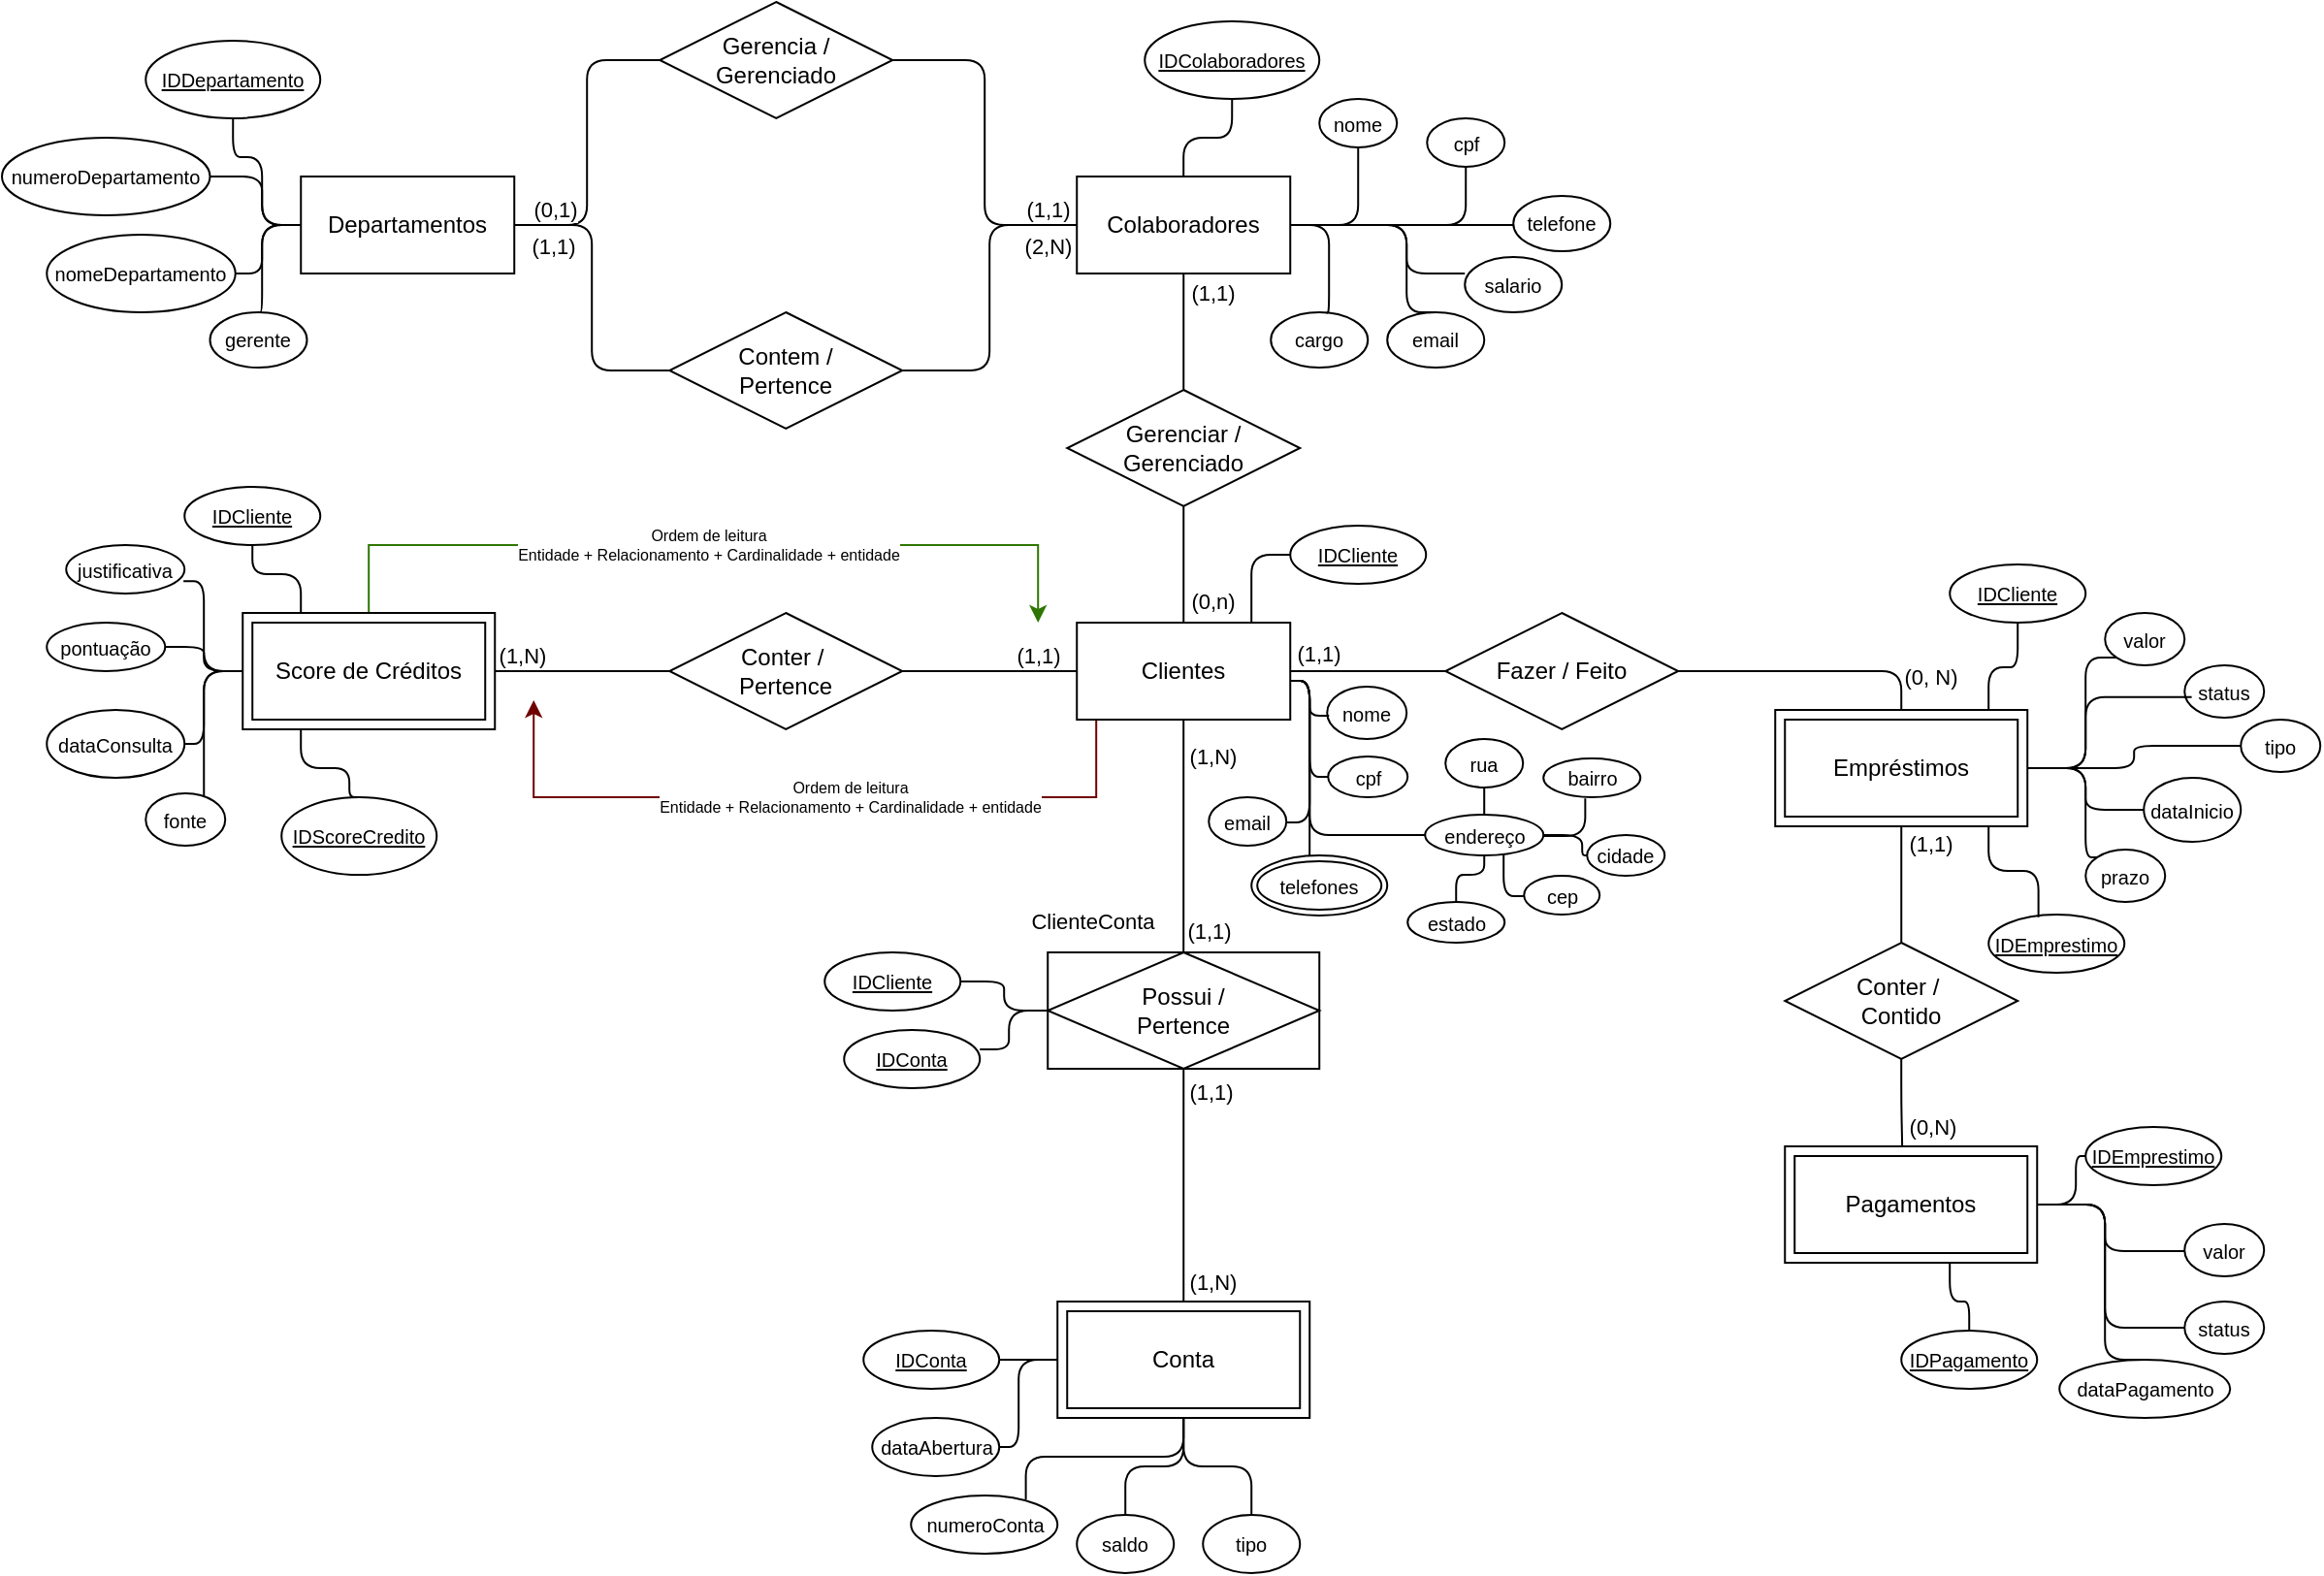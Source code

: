 <mxfile version="25.0.3">
  <diagram name="Página-1" id="Xwsjisw63_c5HKe_UfZp">
    <mxGraphModel dx="2323" dy="878" grid="1" gridSize="10" guides="1" tooltips="1" connect="1" arrows="1" fold="1" page="1" pageScale="1" pageWidth="827" pageHeight="1169" math="0" shadow="0">
      <root>
        <mxCell id="0" />
        <mxCell id="1" parent="0" />
        <mxCell id="Akl5kUOaFdj0CedreOdm-17" style="edgeStyle=orthogonalEdgeStyle;rounded=1;orthogonalLoop=1;jettySize=auto;html=1;strokeColor=default;align=center;verticalAlign=middle;fontFamily=Helvetica;fontSize=11;fontColor=default;labelBackgroundColor=default;startFill=0;endArrow=none;startArrow=none;curved=0;" parent="1" source="Akl5kUOaFdj0CedreOdm-1" target="Akl5kUOaFdj0CedreOdm-13" edge="1">
          <mxGeometry relative="1" as="geometry" />
        </mxCell>
        <mxCell id="Akl5kUOaFdj0CedreOdm-39" value="&amp;nbsp;(1,1)" style="edgeLabel;html=1;align=center;verticalAlign=bottom;resizable=0;points=[];" parent="Akl5kUOaFdj0CedreOdm-17" vertex="1" connectable="0">
          <mxGeometry x="-0.683" y="1" relative="1" as="geometry">
            <mxPoint as="offset" />
          </mxGeometry>
        </mxCell>
        <mxCell id="Akl5kUOaFdj0CedreOdm-21" style="edgeStyle=orthogonalEdgeStyle;rounded=1;orthogonalLoop=1;jettySize=auto;html=1;entryX=1;entryY=0.5;entryDx=0;entryDy=0;strokeColor=default;align=center;verticalAlign=middle;fontFamily=Helvetica;fontSize=11;fontColor=default;labelBackgroundColor=default;startFill=0;endArrow=none;startArrow=none;curved=0;" parent="1" source="Akl5kUOaFdj0CedreOdm-1" target="Akl5kUOaFdj0CedreOdm-19" edge="1">
          <mxGeometry relative="1" as="geometry" />
        </mxCell>
        <mxCell id="Akl5kUOaFdj0CedreOdm-38" value="(1,1)" style="edgeLabel;html=1;align=center;verticalAlign=bottom;resizable=0;points=[];fontColor=light-dark(#000000,#00FF00);" parent="Akl5kUOaFdj0CedreOdm-21" vertex="1" connectable="0">
          <mxGeometry x="-0.77" y="-1" relative="1" as="geometry">
            <mxPoint x="-10" y="1" as="offset" />
          </mxGeometry>
        </mxCell>
        <mxCell id="Akl5kUOaFdj0CedreOdm-24" style="edgeStyle=orthogonalEdgeStyle;rounded=1;orthogonalLoop=1;jettySize=auto;html=1;entryX=0.5;entryY=0;entryDx=0;entryDy=0;strokeColor=default;align=center;verticalAlign=middle;fontFamily=Helvetica;fontSize=11;fontColor=default;labelBackgroundColor=default;startFill=0;endArrow=none;startArrow=none;curved=0;" parent="1" source="Akl5kUOaFdj0CedreOdm-1" target="vYs6L4ZBaPOAPjuSLBWF-12" edge="1">
          <mxGeometry relative="1" as="geometry">
            <mxPoint x="-200.88" y="435.0" as="targetPoint" />
            <Array as="points">
              <mxPoint x="-200.88" y="500" />
              <mxPoint x="-200.88" y="500" />
            </Array>
          </mxGeometry>
        </mxCell>
        <mxCell id="vYs6L4ZBaPOAPjuSLBWF-10" value="(1,N)" style="edgeLabel;html=1;align=center;verticalAlign=middle;resizable=0;points=[];" parent="Akl5kUOaFdj0CedreOdm-24" vertex="1" connectable="0">
          <mxGeometry x="-0.733" relative="1" as="geometry">
            <mxPoint x="15" y="3" as="offset" />
          </mxGeometry>
        </mxCell>
        <mxCell id="Akl5kUOaFdj0CedreOdm-36" style="edgeStyle=orthogonalEdgeStyle;rounded=1;orthogonalLoop=1;jettySize=auto;html=1;entryX=0.5;entryY=1;entryDx=0;entryDy=0;strokeColor=default;align=center;verticalAlign=middle;fontFamily=Helvetica;fontSize=11;fontColor=default;labelBackgroundColor=default;startArrow=none;startFill=0;endArrow=none;curved=0;" parent="1" source="Akl5kUOaFdj0CedreOdm-1" target="Akl5kUOaFdj0CedreOdm-14" edge="1">
          <mxGeometry relative="1" as="geometry" />
        </mxCell>
        <mxCell id="vYs6L4ZBaPOAPjuSLBWF-3" value="(0,n)" style="edgeLabel;html=1;align=center;verticalAlign=middle;resizable=0;points=[];" parent="Akl5kUOaFdj0CedreOdm-36" vertex="1" connectable="0">
          <mxGeometry x="-0.611" y="-1" relative="1" as="geometry">
            <mxPoint x="14" as="offset" />
          </mxGeometry>
        </mxCell>
        <mxCell id="Akl5kUOaFdj0CedreOdm-41" style="edgeStyle=orthogonalEdgeStyle;rounded=0;orthogonalLoop=1;jettySize=auto;html=1;fillColor=#a20025;strokeColor=#6F0000;" parent="1" source="Akl5kUOaFdj0CedreOdm-1" edge="1">
          <mxGeometry relative="1" as="geometry">
            <mxPoint x="-535.88" y="370" as="targetPoint" />
            <Array as="points">
              <mxPoint x="-245.88" y="420" />
              <mxPoint x="-535.88" y="420" />
            </Array>
          </mxGeometry>
        </mxCell>
        <mxCell id="Akl5kUOaFdj0CedreOdm-44" value="&lt;span style=&quot;font-size: 8px;&quot;&gt;Ordem de leitura&lt;/span&gt;&lt;div style=&quot;font-size: 8px;&quot;&gt;Entidade + Relacionamento + Cardinalidade + entidade&lt;/div&gt;" style="edgeLabel;html=1;align=center;verticalAlign=middle;resizable=0;points=[];" parent="Akl5kUOaFdj0CedreOdm-41" vertex="1" connectable="0">
          <mxGeometry x="-0.119" y="-1" relative="1" as="geometry">
            <mxPoint as="offset" />
          </mxGeometry>
        </mxCell>
        <mxCell id="KG8yIdap9IRb7CWGdeV1-2" style="edgeStyle=orthogonalEdgeStyle;rounded=1;orthogonalLoop=1;jettySize=auto;html=1;strokeColor=default;align=center;verticalAlign=middle;fontFamily=Helvetica;fontSize=11;fontColor=default;labelBackgroundColor=default;startArrow=none;startFill=0;endArrow=none;curved=0;" edge="1" parent="1" source="Akl5kUOaFdj0CedreOdm-1" target="KG8yIdap9IRb7CWGdeV1-1">
          <mxGeometry relative="1" as="geometry">
            <Array as="points">
              <mxPoint x="-165.88" y="295" />
            </Array>
          </mxGeometry>
        </mxCell>
        <mxCell id="KG8yIdap9IRb7CWGdeV1-28" style="edgeStyle=orthogonalEdgeStyle;rounded=1;orthogonalLoop=1;jettySize=auto;html=1;entryX=0;entryY=0.5;entryDx=0;entryDy=0;strokeColor=default;align=center;verticalAlign=middle;fontFamily=Helvetica;fontSize=11;fontColor=default;labelBackgroundColor=default;startArrow=none;startFill=0;endArrow=none;curved=0;" edge="1" parent="1" source="Akl5kUOaFdj0CedreOdm-1" target="KG8yIdap9IRb7CWGdeV1-11">
          <mxGeometry relative="1" as="geometry">
            <Array as="points">
              <mxPoint x="-135.88" y="360" />
              <mxPoint x="-135.88" y="410" />
            </Array>
          </mxGeometry>
        </mxCell>
        <mxCell id="KG8yIdap9IRb7CWGdeV1-29" style="edgeStyle=orthogonalEdgeStyle;rounded=1;orthogonalLoop=1;jettySize=auto;html=1;entryX=0.947;entryY=0.472;entryDx=0;entryDy=0;strokeColor=default;align=center;verticalAlign=middle;fontFamily=Helvetica;fontSize=11;fontColor=default;labelBackgroundColor=default;startArrow=none;startFill=0;endArrow=none;curved=0;entryPerimeter=0;" edge="1" parent="1" source="Akl5kUOaFdj0CedreOdm-1" target="KG8yIdap9IRb7CWGdeV1-13">
          <mxGeometry relative="1" as="geometry">
            <Array as="points">
              <mxPoint x="-135.88" y="360" />
              <mxPoint x="-135.88" y="433" />
              <mxPoint x="-149.88" y="433" />
            </Array>
          </mxGeometry>
        </mxCell>
        <mxCell id="KG8yIdap9IRb7CWGdeV1-30" style="edgeStyle=orthogonalEdgeStyle;rounded=1;orthogonalLoop=1;jettySize=auto;html=1;entryX=0.396;entryY=0.061;entryDx=0;entryDy=0;strokeColor=default;align=center;verticalAlign=middle;fontFamily=Helvetica;fontSize=11;fontColor=default;labelBackgroundColor=default;startArrow=none;startFill=0;endArrow=none;curved=0;entryPerimeter=0;" edge="1" parent="1" source="Akl5kUOaFdj0CedreOdm-1" target="KG8yIdap9IRb7CWGdeV1-14">
          <mxGeometry relative="1" as="geometry">
            <Array as="points">
              <mxPoint x="-135.88" y="360" />
              <mxPoint x="-135.88" y="457" />
            </Array>
          </mxGeometry>
        </mxCell>
        <mxCell id="KG8yIdap9IRb7CWGdeV1-31" style="edgeStyle=orthogonalEdgeStyle;rounded=1;orthogonalLoop=1;jettySize=auto;html=1;entryX=0;entryY=0.5;entryDx=0;entryDy=0;strokeColor=default;align=center;verticalAlign=middle;fontFamily=Helvetica;fontSize=11;fontColor=default;labelBackgroundColor=default;startArrow=none;startFill=0;endArrow=none;curved=0;" edge="1" parent="1" source="Akl5kUOaFdj0CedreOdm-1" target="KG8yIdap9IRb7CWGdeV1-15">
          <mxGeometry relative="1" as="geometry">
            <Array as="points">
              <mxPoint x="-135.88" y="360" />
              <mxPoint x="-135.88" y="440" />
            </Array>
          </mxGeometry>
        </mxCell>
        <mxCell id="Akl5kUOaFdj0CedreOdm-1" value="Clientes" style="whiteSpace=wrap;html=1;align=center;" parent="1" vertex="1">
          <mxGeometry x="-255.88" y="330" width="110" height="50" as="geometry" />
        </mxCell>
        <mxCell id="Akl5kUOaFdj0CedreOdm-31" style="edgeStyle=orthogonalEdgeStyle;rounded=1;orthogonalLoop=1;jettySize=auto;html=1;entryX=1;entryY=0.5;entryDx=0;entryDy=0;curved=0;startArrow=none;startFill=0;endArrow=none;" parent="1" source="Akl5kUOaFdj0CedreOdm-6" target="Akl5kUOaFdj0CedreOdm-29" edge="1">
          <mxGeometry relative="1" as="geometry" />
        </mxCell>
        <mxCell id="Akl5kUOaFdj0CedreOdm-32" style="edgeStyle=orthogonalEdgeStyle;rounded=1;orthogonalLoop=1;jettySize=auto;html=1;entryX=1;entryY=0.5;entryDx=0;entryDy=0;strokeColor=default;align=center;verticalAlign=middle;fontFamily=Helvetica;fontSize=11;fontColor=default;labelBackgroundColor=default;startArrow=none;startFill=0;endArrow=none;curved=0;" parent="1" source="Akl5kUOaFdj0CedreOdm-6" target="Akl5kUOaFdj0CedreOdm-30" edge="1">
          <mxGeometry relative="1" as="geometry" />
        </mxCell>
        <mxCell id="vYs6L4ZBaPOAPjuSLBWF-5" value="(1,1)" style="edgeLabel;html=1;align=center;verticalAlign=bottom;resizable=0;points=[];" parent="Akl5kUOaFdj0CedreOdm-32" vertex="1" connectable="0">
          <mxGeometry x="-0.838" relative="1" as="geometry">
            <mxPoint x="-2" as="offset" />
          </mxGeometry>
        </mxCell>
        <mxCell id="KG8yIdap9IRb7CWGdeV1-100" style="edgeStyle=orthogonalEdgeStyle;rounded=1;orthogonalLoop=1;jettySize=auto;html=1;entryX=0.5;entryY=1;entryDx=0;entryDy=0;strokeColor=default;align=center;verticalAlign=middle;fontFamily=Helvetica;fontSize=11;fontColor=default;labelBackgroundColor=default;startArrow=none;startFill=0;endArrow=none;curved=0;" edge="1" parent="1" source="Akl5kUOaFdj0CedreOdm-6" target="KG8yIdap9IRb7CWGdeV1-93">
          <mxGeometry relative="1" as="geometry" />
        </mxCell>
        <mxCell id="KG8yIdap9IRb7CWGdeV1-101" style="edgeStyle=orthogonalEdgeStyle;rounded=1;orthogonalLoop=1;jettySize=auto;html=1;strokeColor=default;align=center;verticalAlign=middle;fontFamily=Helvetica;fontSize=11;fontColor=default;labelBackgroundColor=default;startArrow=none;startFill=0;endArrow=none;curved=0;" edge="1" parent="1" source="Akl5kUOaFdj0CedreOdm-6" target="KG8yIdap9IRb7CWGdeV1-94">
          <mxGeometry relative="1" as="geometry" />
        </mxCell>
        <mxCell id="KG8yIdap9IRb7CWGdeV1-102" style="edgeStyle=orthogonalEdgeStyle;rounded=1;orthogonalLoop=1;jettySize=auto;html=1;strokeColor=default;align=center;verticalAlign=middle;fontFamily=Helvetica;fontSize=11;fontColor=default;labelBackgroundColor=default;startArrow=none;startFill=0;endArrow=none;curved=0;" edge="1" parent="1" source="Akl5kUOaFdj0CedreOdm-6" target="KG8yIdap9IRb7CWGdeV1-95">
          <mxGeometry relative="1" as="geometry" />
        </mxCell>
        <mxCell id="KG8yIdap9IRb7CWGdeV1-103" style="edgeStyle=orthogonalEdgeStyle;rounded=1;orthogonalLoop=1;jettySize=auto;html=1;strokeColor=default;align=center;verticalAlign=middle;fontFamily=Helvetica;fontSize=11;fontColor=default;labelBackgroundColor=default;startArrow=none;startFill=0;endArrow=none;curved=0;" edge="1" parent="1" source="Akl5kUOaFdj0CedreOdm-6" target="KG8yIdap9IRb7CWGdeV1-96">
          <mxGeometry relative="1" as="geometry">
            <Array as="points">
              <mxPoint x="-55.88" y="125" />
              <mxPoint x="-55.88" y="125" />
            </Array>
          </mxGeometry>
        </mxCell>
        <mxCell id="KG8yIdap9IRb7CWGdeV1-105" style="edgeStyle=orthogonalEdgeStyle;rounded=1;orthogonalLoop=1;jettySize=auto;html=1;entryX=0.5;entryY=0;entryDx=0;entryDy=0;strokeColor=default;align=center;verticalAlign=middle;fontFamily=Helvetica;fontSize=11;fontColor=default;labelBackgroundColor=default;startArrow=none;startFill=0;endArrow=none;curved=0;" edge="1" parent="1" source="Akl5kUOaFdj0CedreOdm-6" target="KG8yIdap9IRb7CWGdeV1-98">
          <mxGeometry relative="1" as="geometry">
            <Array as="points">
              <mxPoint x="-85.88" y="125" />
              <mxPoint x="-85.88" y="170" />
            </Array>
          </mxGeometry>
        </mxCell>
        <mxCell id="Akl5kUOaFdj0CedreOdm-6" value="Colaboradores" style="whiteSpace=wrap;html=1;align=center;" parent="1" vertex="1">
          <mxGeometry x="-255.88" y="100" width="110" height="50" as="geometry" />
        </mxCell>
        <mxCell id="KG8yIdap9IRb7CWGdeV1-112" style="edgeStyle=orthogonalEdgeStyle;rounded=1;orthogonalLoop=1;jettySize=auto;html=1;strokeColor=default;align=center;verticalAlign=middle;fontFamily=Helvetica;fontSize=11;fontColor=default;labelBackgroundColor=default;startArrow=none;startFill=0;endArrow=none;curved=0;" edge="1" parent="1" source="Akl5kUOaFdj0CedreOdm-7" target="KG8yIdap9IRb7CWGdeV1-107">
          <mxGeometry relative="1" as="geometry">
            <Array as="points">
              <mxPoint x="-675.88" y="125" />
              <mxPoint x="-675.88" y="90" />
              <mxPoint x="-690.88" y="90" />
            </Array>
          </mxGeometry>
        </mxCell>
        <mxCell id="KG8yIdap9IRb7CWGdeV1-113" style="edgeStyle=orthogonalEdgeStyle;rounded=1;orthogonalLoop=1;jettySize=auto;html=1;strokeColor=default;align=center;verticalAlign=middle;fontFamily=Helvetica;fontSize=11;fontColor=default;labelBackgroundColor=default;startArrow=none;startFill=0;endArrow=none;curved=0;" edge="1" parent="1" source="Akl5kUOaFdj0CedreOdm-7" target="KG8yIdap9IRb7CWGdeV1-111">
          <mxGeometry relative="1" as="geometry">
            <Array as="points">
              <mxPoint x="-675.88" y="125" />
              <mxPoint x="-675.88" y="100" />
            </Array>
          </mxGeometry>
        </mxCell>
        <mxCell id="KG8yIdap9IRb7CWGdeV1-114" style="edgeStyle=orthogonalEdgeStyle;rounded=1;orthogonalLoop=1;jettySize=auto;html=1;entryX=1;entryY=0.5;entryDx=0;entryDy=0;strokeColor=default;align=center;verticalAlign=middle;fontFamily=Helvetica;fontSize=11;fontColor=default;labelBackgroundColor=default;startArrow=none;startFill=0;endArrow=none;curved=0;" edge="1" parent="1" source="Akl5kUOaFdj0CedreOdm-7" target="KG8yIdap9IRb7CWGdeV1-110">
          <mxGeometry relative="1" as="geometry" />
        </mxCell>
        <mxCell id="KG8yIdap9IRb7CWGdeV1-115" style="edgeStyle=orthogonalEdgeStyle;rounded=1;orthogonalLoop=1;jettySize=auto;html=1;entryX=0.5;entryY=0;entryDx=0;entryDy=0;strokeColor=default;align=center;verticalAlign=middle;fontFamily=Helvetica;fontSize=11;fontColor=default;labelBackgroundColor=default;startArrow=none;startFill=0;endArrow=none;curved=0;" edge="1" parent="1" source="Akl5kUOaFdj0CedreOdm-7" target="KG8yIdap9IRb7CWGdeV1-109">
          <mxGeometry relative="1" as="geometry">
            <Array as="points">
              <mxPoint x="-675.88" y="125" />
              <mxPoint x="-675.88" y="170" />
            </Array>
          </mxGeometry>
        </mxCell>
        <mxCell id="Akl5kUOaFdj0CedreOdm-7" value="Departamentos" style="whiteSpace=wrap;html=1;align=center;" parent="1" vertex="1">
          <mxGeometry x="-655.88" y="100" width="110" height="50" as="geometry" />
        </mxCell>
        <mxCell id="Akl5kUOaFdj0CedreOdm-42" value="Ordem de leitura&lt;div&gt;Entidade + Relacionamento + Cardinalidade + entidade&lt;/div&gt;" style="edgeStyle=orthogonalEdgeStyle;rounded=0;orthogonalLoop=1;jettySize=auto;html=1;fillColor=#60a917;strokeColor=#2D7600;fontSize=8;" parent="1" source="Akl5kUOaFdj0CedreOdm-9" edge="1">
          <mxGeometry relative="1" as="geometry">
            <mxPoint x="-275.88" y="330" as="targetPoint" />
            <Array as="points">
              <mxPoint x="-620.88" y="290" />
              <mxPoint x="-275.88" y="290" />
            </Array>
          </mxGeometry>
        </mxCell>
        <mxCell id="KG8yIdap9IRb7CWGdeV1-46" style="edgeStyle=orthogonalEdgeStyle;rounded=1;orthogonalLoop=1;jettySize=auto;html=1;entryX=0.5;entryY=0;entryDx=0;entryDy=0;strokeColor=default;align=center;verticalAlign=middle;fontFamily=Helvetica;fontSize=11;fontColor=default;labelBackgroundColor=default;startArrow=none;startFill=0;endArrow=none;curved=0;" edge="1" parent="1" source="Akl5kUOaFdj0CedreOdm-9" target="KG8yIdap9IRb7CWGdeV1-41">
          <mxGeometry relative="1" as="geometry">
            <Array as="points">
              <mxPoint x="-655.88" y="405" />
              <mxPoint x="-630.88" y="405" />
            </Array>
          </mxGeometry>
        </mxCell>
        <mxCell id="KG8yIdap9IRb7CWGdeV1-47" style="edgeStyle=orthogonalEdgeStyle;rounded=1;orthogonalLoop=1;jettySize=auto;html=1;entryX=0.5;entryY=1;entryDx=0;entryDy=0;strokeColor=default;align=center;verticalAlign=middle;fontFamily=Helvetica;fontSize=11;fontColor=default;labelBackgroundColor=default;startArrow=none;startFill=0;endArrow=none;curved=0;" edge="1" parent="1" source="Akl5kUOaFdj0CedreOdm-9" target="KG8yIdap9IRb7CWGdeV1-40">
          <mxGeometry relative="1" as="geometry">
            <Array as="points">
              <mxPoint x="-655.88" y="305" />
              <mxPoint x="-680.88" y="305" />
            </Array>
          </mxGeometry>
        </mxCell>
        <mxCell id="KG8yIdap9IRb7CWGdeV1-50" style="edgeStyle=orthogonalEdgeStyle;rounded=1;orthogonalLoop=1;jettySize=auto;html=1;entryX=1;entryY=0.5;entryDx=0;entryDy=0;strokeColor=default;align=center;verticalAlign=middle;fontFamily=Helvetica;fontSize=11;fontColor=default;labelBackgroundColor=default;startArrow=none;startFill=0;endArrow=none;curved=0;" edge="1" parent="1" source="Akl5kUOaFdj0CedreOdm-9" target="KG8yIdap9IRb7CWGdeV1-42">
          <mxGeometry relative="1" as="geometry" />
        </mxCell>
        <mxCell id="KG8yIdap9IRb7CWGdeV1-51" style="edgeStyle=orthogonalEdgeStyle;rounded=1;orthogonalLoop=1;jettySize=auto;html=1;entryX=1;entryY=0.5;entryDx=0;entryDy=0;strokeColor=default;align=center;verticalAlign=middle;fontFamily=Helvetica;fontSize=11;fontColor=default;labelBackgroundColor=default;startArrow=none;startFill=0;endArrow=none;curved=0;" edge="1" parent="1" source="Akl5kUOaFdj0CedreOdm-9" target="KG8yIdap9IRb7CWGdeV1-43">
          <mxGeometry relative="1" as="geometry" />
        </mxCell>
        <mxCell id="Akl5kUOaFdj0CedreOdm-9" value="Score de Créditos" style="shape=ext;margin=3;double=1;whiteSpace=wrap;html=1;align=center;" parent="1" vertex="1">
          <mxGeometry x="-685.88" y="325" width="130" height="60" as="geometry" />
        </mxCell>
        <mxCell id="Akl5kUOaFdj0CedreOdm-27" style="edgeStyle=orthogonalEdgeStyle;rounded=1;orthogonalLoop=1;jettySize=auto;html=1;entryX=0.5;entryY=0;entryDx=0;entryDy=0;strokeColor=default;align=center;verticalAlign=middle;fontFamily=Helvetica;fontSize=11;fontColor=default;labelBackgroundColor=default;startFill=0;endArrow=none;startArrow=none;curved=0;" parent="1" source="Akl5kUOaFdj0CedreOdm-10" target="Akl5kUOaFdj0CedreOdm-26" edge="1">
          <mxGeometry relative="1" as="geometry" />
        </mxCell>
        <mxCell id="vYs6L4ZBaPOAPjuSLBWF-1" value="(1,1)" style="edgeLabel;html=1;align=center;verticalAlign=middle;resizable=0;points=[];" parent="Akl5kUOaFdj0CedreOdm-27" vertex="1" connectable="0">
          <mxGeometry x="-0.723" y="1" relative="1" as="geometry">
            <mxPoint x="14" as="offset" />
          </mxGeometry>
        </mxCell>
        <mxCell id="KG8yIdap9IRb7CWGdeV1-60" style="edgeStyle=orthogonalEdgeStyle;rounded=1;orthogonalLoop=1;jettySize=auto;html=1;strokeColor=default;align=center;verticalAlign=middle;fontFamily=Helvetica;fontSize=11;fontColor=default;labelBackgroundColor=default;startArrow=none;startFill=0;endArrow=none;curved=0;" edge="1" parent="1" source="Akl5kUOaFdj0CedreOdm-10" target="KG8yIdap9IRb7CWGdeV1-53">
          <mxGeometry relative="1" as="geometry">
            <Array as="points">
              <mxPoint x="214.12" y="353" />
              <mxPoint x="229.12" y="353" />
            </Array>
          </mxGeometry>
        </mxCell>
        <mxCell id="KG8yIdap9IRb7CWGdeV1-61" style="edgeStyle=orthogonalEdgeStyle;rounded=1;orthogonalLoop=1;jettySize=auto;html=1;entryX=0;entryY=1;entryDx=0;entryDy=0;strokeColor=default;align=center;verticalAlign=middle;fontFamily=Helvetica;fontSize=11;fontColor=default;labelBackgroundColor=default;startArrow=none;startFill=0;endArrow=none;curved=0;" edge="1" parent="1" source="Akl5kUOaFdj0CedreOdm-10" target="KG8yIdap9IRb7CWGdeV1-54">
          <mxGeometry relative="1" as="geometry">
            <Array as="points">
              <mxPoint x="264.12" y="405" />
              <mxPoint x="264.12" y="348" />
            </Array>
          </mxGeometry>
        </mxCell>
        <mxCell id="KG8yIdap9IRb7CWGdeV1-63" style="edgeStyle=orthogonalEdgeStyle;rounded=1;orthogonalLoop=1;jettySize=auto;html=1;entryX=0;entryY=0.5;entryDx=0;entryDy=0;strokeColor=default;align=center;verticalAlign=middle;fontFamily=Helvetica;fontSize=11;fontColor=default;labelBackgroundColor=default;startArrow=none;startFill=0;endArrow=none;curved=0;" edge="1" parent="1" source="Akl5kUOaFdj0CedreOdm-10" target="KG8yIdap9IRb7CWGdeV1-56">
          <mxGeometry relative="1" as="geometry" />
        </mxCell>
        <mxCell id="KG8yIdap9IRb7CWGdeV1-64" style="edgeStyle=orthogonalEdgeStyle;rounded=1;orthogonalLoop=1;jettySize=auto;html=1;strokeColor=default;align=center;verticalAlign=middle;fontFamily=Helvetica;fontSize=11;fontColor=default;labelBackgroundColor=default;startArrow=none;startFill=0;endArrow=none;curved=0;" edge="1" parent="1" source="Akl5kUOaFdj0CedreOdm-10" target="KG8yIdap9IRb7CWGdeV1-57">
          <mxGeometry relative="1" as="geometry" />
        </mxCell>
        <mxCell id="KG8yIdap9IRb7CWGdeV1-66" style="edgeStyle=orthogonalEdgeStyle;rounded=1;orthogonalLoop=1;jettySize=auto;html=1;entryX=0;entryY=0;entryDx=0;entryDy=0;strokeColor=default;align=center;verticalAlign=middle;fontFamily=Helvetica;fontSize=11;fontColor=default;labelBackgroundColor=default;startArrow=none;startFill=0;endArrow=none;curved=0;" edge="1" parent="1" source="Akl5kUOaFdj0CedreOdm-10" target="KG8yIdap9IRb7CWGdeV1-59">
          <mxGeometry relative="1" as="geometry">
            <Array as="points">
              <mxPoint x="264.12" y="405" />
              <mxPoint x="264.12" y="451" />
            </Array>
          </mxGeometry>
        </mxCell>
        <mxCell id="Akl5kUOaFdj0CedreOdm-10" value="Empréstimos" style="shape=ext;margin=3;double=1;whiteSpace=wrap;html=1;align=center;" parent="1" vertex="1">
          <mxGeometry x="104.12" y="375" width="130" height="60" as="geometry" />
        </mxCell>
        <mxCell id="KG8yIdap9IRb7CWGdeV1-73" style="edgeStyle=orthogonalEdgeStyle;rounded=1;orthogonalLoop=1;jettySize=auto;html=1;strokeColor=default;align=center;verticalAlign=middle;fontFamily=Helvetica;fontSize=11;fontColor=default;labelBackgroundColor=default;startArrow=none;startFill=0;endArrow=none;curved=0;" edge="1" parent="1" source="Akl5kUOaFdj0CedreOdm-11" target="KG8yIdap9IRb7CWGdeV1-68">
          <mxGeometry relative="1" as="geometry" />
        </mxCell>
        <mxCell id="KG8yIdap9IRb7CWGdeV1-74" style="edgeStyle=orthogonalEdgeStyle;rounded=1;orthogonalLoop=1;jettySize=auto;html=1;strokeColor=default;align=center;verticalAlign=middle;fontFamily=Helvetica;fontSize=11;fontColor=default;labelBackgroundColor=default;startArrow=none;startFill=0;endArrow=none;curved=0;" edge="1" parent="1" source="Akl5kUOaFdj0CedreOdm-11" target="KG8yIdap9IRb7CWGdeV1-71">
          <mxGeometry relative="1" as="geometry">
            <Array as="points">
              <mxPoint x="274.12" y="630" />
              <mxPoint x="274.12" y="654" />
            </Array>
          </mxGeometry>
        </mxCell>
        <mxCell id="KG8yIdap9IRb7CWGdeV1-75" style="edgeStyle=orthogonalEdgeStyle;rounded=1;orthogonalLoop=1;jettySize=auto;html=1;entryX=0;entryY=0.5;entryDx=0;entryDy=0;strokeColor=default;align=center;verticalAlign=middle;fontFamily=Helvetica;fontSize=11;fontColor=default;labelBackgroundColor=default;startArrow=none;startFill=0;endArrow=none;curved=0;" edge="1" parent="1" source="Akl5kUOaFdj0CedreOdm-11" target="KG8yIdap9IRb7CWGdeV1-72">
          <mxGeometry relative="1" as="geometry">
            <Array as="points">
              <mxPoint x="274.12" y="630" />
              <mxPoint x="274.12" y="694" />
            </Array>
          </mxGeometry>
        </mxCell>
        <mxCell id="KG8yIdap9IRb7CWGdeV1-77" style="edgeStyle=orthogonalEdgeStyle;rounded=1;orthogonalLoop=1;jettySize=auto;html=1;entryX=0.5;entryY=0;entryDx=0;entryDy=0;strokeColor=default;align=center;verticalAlign=middle;fontFamily=Helvetica;fontSize=11;fontColor=default;labelBackgroundColor=default;startArrow=none;startFill=0;endArrow=none;curved=0;" edge="1" parent="1" source="Akl5kUOaFdj0CedreOdm-11" target="KG8yIdap9IRb7CWGdeV1-70">
          <mxGeometry relative="1" as="geometry">
            <Array as="points">
              <mxPoint x="274.12" y="630" />
              <mxPoint x="274.12" y="710" />
            </Array>
          </mxGeometry>
        </mxCell>
        <mxCell id="KG8yIdap9IRb7CWGdeV1-78" style="edgeStyle=orthogonalEdgeStyle;rounded=1;orthogonalLoop=1;jettySize=auto;html=1;entryX=0.5;entryY=0;entryDx=0;entryDy=0;strokeColor=default;align=center;verticalAlign=middle;fontFamily=Helvetica;fontSize=11;fontColor=default;labelBackgroundColor=default;startArrow=none;startFill=0;endArrow=none;curved=0;" edge="1" parent="1" source="Akl5kUOaFdj0CedreOdm-11" target="KG8yIdap9IRb7CWGdeV1-69">
          <mxGeometry relative="1" as="geometry">
            <Array as="points">
              <mxPoint x="194.12" y="680" />
              <mxPoint x="204.12" y="680" />
            </Array>
          </mxGeometry>
        </mxCell>
        <mxCell id="Akl5kUOaFdj0CedreOdm-11" value="Pagamentos" style="shape=ext;margin=3;double=1;whiteSpace=wrap;html=1;align=center;" parent="1" vertex="1">
          <mxGeometry x="109.12" y="600" width="130" height="60" as="geometry" />
        </mxCell>
        <mxCell id="Akl5kUOaFdj0CedreOdm-18" style="edgeStyle=orthogonalEdgeStyle;rounded=1;orthogonalLoop=1;jettySize=auto;html=1;entryX=0.5;entryY=0;entryDx=0;entryDy=0;strokeColor=default;align=center;verticalAlign=middle;fontFamily=Helvetica;fontSize=11;fontColor=default;labelBackgroundColor=default;startFill=0;endArrow=none;startArrow=none;curved=0;" parent="1" source="Akl5kUOaFdj0CedreOdm-13" target="Akl5kUOaFdj0CedreOdm-10" edge="1">
          <mxGeometry relative="1" as="geometry" />
        </mxCell>
        <mxCell id="Akl5kUOaFdj0CedreOdm-40" value="(0, N)" style="edgeLabel;html=1;align=center;verticalAlign=bottom;resizable=0;points=[];" parent="Akl5kUOaFdj0CedreOdm-18" vertex="1" connectable="0">
          <mxGeometry x="0.872" relative="1" as="geometry">
            <mxPoint x="15" as="offset" />
          </mxGeometry>
        </mxCell>
        <mxCell id="Akl5kUOaFdj0CedreOdm-13" value="Fazer / Feito" style="shape=rhombus;perimeter=rhombusPerimeter;whiteSpace=wrap;html=1;align=center;" parent="1" vertex="1">
          <mxGeometry x="-65.88" y="325" width="120" height="60" as="geometry" />
        </mxCell>
        <mxCell id="Akl5kUOaFdj0CedreOdm-35" style="edgeStyle=orthogonalEdgeStyle;rounded=1;orthogonalLoop=1;jettySize=auto;html=1;entryX=0.5;entryY=1;entryDx=0;entryDy=0;strokeColor=default;align=center;verticalAlign=middle;fontFamily=Helvetica;fontSize=11;fontColor=default;labelBackgroundColor=default;startArrow=none;startFill=0;endArrow=none;curved=0;" parent="1" source="Akl5kUOaFdj0CedreOdm-14" target="Akl5kUOaFdj0CedreOdm-6" edge="1">
          <mxGeometry relative="1" as="geometry" />
        </mxCell>
        <mxCell id="vYs6L4ZBaPOAPjuSLBWF-4" value="(1,1)" style="edgeLabel;html=1;align=center;verticalAlign=middle;resizable=0;points=[];" parent="Akl5kUOaFdj0CedreOdm-35" vertex="1" connectable="0">
          <mxGeometry x="0.762" y="1" relative="1" as="geometry">
            <mxPoint x="16" y="3" as="offset" />
          </mxGeometry>
        </mxCell>
        <mxCell id="Akl5kUOaFdj0CedreOdm-14" value="Gerenciar /&lt;div&gt;Gerenciado&lt;/div&gt;" style="shape=rhombus;perimeter=rhombusPerimeter;whiteSpace=wrap;html=1;align=center;" parent="1" vertex="1">
          <mxGeometry x="-260.88" y="210" width="120" height="60" as="geometry" />
        </mxCell>
        <mxCell id="KG8yIdap9IRb7CWGdeV1-84" style="edgeStyle=orthogonalEdgeStyle;rounded=1;orthogonalLoop=1;jettySize=auto;html=1;entryX=1;entryY=0.5;entryDx=0;entryDy=0;strokeColor=default;align=center;verticalAlign=middle;fontFamily=Helvetica;fontSize=11;fontColor=default;labelBackgroundColor=default;startArrow=none;startFill=0;endArrow=none;curved=0;" edge="1" parent="1" source="Akl5kUOaFdj0CedreOdm-16" target="KG8yIdap9IRb7CWGdeV1-79">
          <mxGeometry relative="1" as="geometry" />
        </mxCell>
        <mxCell id="KG8yIdap9IRb7CWGdeV1-85" style="edgeStyle=orthogonalEdgeStyle;rounded=1;orthogonalLoop=1;jettySize=auto;html=1;strokeColor=default;align=center;verticalAlign=middle;fontFamily=Helvetica;fontSize=11;fontColor=default;labelBackgroundColor=default;startArrow=none;startFill=0;endArrow=none;curved=0;" edge="1" parent="1" source="Akl5kUOaFdj0CedreOdm-16" target="KG8yIdap9IRb7CWGdeV1-80">
          <mxGeometry relative="1" as="geometry" />
        </mxCell>
        <mxCell id="KG8yIdap9IRb7CWGdeV1-87" style="edgeStyle=orthogonalEdgeStyle;rounded=1;orthogonalLoop=1;jettySize=auto;html=1;entryX=0.5;entryY=0;entryDx=0;entryDy=0;strokeColor=default;align=center;verticalAlign=middle;fontFamily=Helvetica;fontSize=11;fontColor=default;labelBackgroundColor=default;startArrow=none;startFill=0;endArrow=none;curved=0;" edge="1" parent="1" source="Akl5kUOaFdj0CedreOdm-16" target="KG8yIdap9IRb7CWGdeV1-82">
          <mxGeometry relative="1" as="geometry" />
        </mxCell>
        <mxCell id="KG8yIdap9IRb7CWGdeV1-88" style="edgeStyle=orthogonalEdgeStyle;rounded=1;orthogonalLoop=1;jettySize=auto;html=1;strokeColor=default;align=center;verticalAlign=middle;fontFamily=Helvetica;fontSize=11;fontColor=default;labelBackgroundColor=default;startArrow=none;startFill=0;endArrow=none;curved=0;" edge="1" parent="1" source="Akl5kUOaFdj0CedreOdm-16" target="KG8yIdap9IRb7CWGdeV1-83">
          <mxGeometry relative="1" as="geometry" />
        </mxCell>
        <mxCell id="Akl5kUOaFdj0CedreOdm-16" value="Conta" style="shape=ext;margin=3;double=1;whiteSpace=wrap;html=1;align=center;" parent="1" vertex="1">
          <mxGeometry x="-265.88" y="680" width="130" height="60" as="geometry" />
        </mxCell>
        <mxCell id="Akl5kUOaFdj0CedreOdm-22" style="edgeStyle=orthogonalEdgeStyle;rounded=1;orthogonalLoop=1;jettySize=auto;html=1;endArrow=none;startFill=0;strokeColor=default;align=center;verticalAlign=middle;fontFamily=Helvetica;fontSize=11;fontColor=default;labelBackgroundColor=default;startArrow=none;curved=0;" parent="1" source="Akl5kUOaFdj0CedreOdm-19" target="Akl5kUOaFdj0CedreOdm-9" edge="1">
          <mxGeometry relative="1" as="geometry" />
        </mxCell>
        <mxCell id="Akl5kUOaFdj0CedreOdm-37" value="(1,N)" style="edgeLabel;html=1;align=center;verticalAlign=bottom;resizable=0;points=[];fontColor=light-dark(#000000,#EA6B66);" parent="Akl5kUOaFdj0CedreOdm-22" vertex="1" connectable="0">
          <mxGeometry x="0.701" relative="1" as="geometry">
            <mxPoint as="offset" />
          </mxGeometry>
        </mxCell>
        <mxCell id="Akl5kUOaFdj0CedreOdm-19" value="Conter /&amp;nbsp;&lt;div&gt;Pertence&lt;/div&gt;" style="shape=rhombus;perimeter=rhombusPerimeter;whiteSpace=wrap;html=1;align=center;" parent="1" vertex="1">
          <mxGeometry x="-465.88" y="325" width="120" height="60" as="geometry" />
        </mxCell>
        <mxCell id="Akl5kUOaFdj0CedreOdm-25" style="edgeStyle=orthogonalEdgeStyle;rounded=1;orthogonalLoop=1;jettySize=auto;html=1;entryX=0.5;entryY=0;entryDx=0;entryDy=0;strokeColor=default;align=center;verticalAlign=middle;fontFamily=Helvetica;fontSize=11;fontColor=default;labelBackgroundColor=default;startFill=0;endArrow=none;startArrow=none;curved=0;exitX=0.5;exitY=1;exitDx=0;exitDy=0;" parent="1" source="vYs6L4ZBaPOAPjuSLBWF-12" target="Akl5kUOaFdj0CedreOdm-16" edge="1">
          <mxGeometry relative="1" as="geometry">
            <mxPoint x="-200.88" y="495.0" as="sourcePoint" />
          </mxGeometry>
        </mxCell>
        <mxCell id="vYs6L4ZBaPOAPjuSLBWF-11" value="(1,N)" style="edgeLabel;html=1;align=center;verticalAlign=middle;resizable=0;points=[];" parent="Akl5kUOaFdj0CedreOdm-25" vertex="1" connectable="0">
          <mxGeometry x="0.333" y="2" relative="1" as="geometry">
            <mxPoint x="13" y="30" as="offset" />
          </mxGeometry>
        </mxCell>
        <mxCell id="Akl5kUOaFdj0CedreOdm-26" value="Conter /&amp;nbsp;&lt;div&gt;Contido&lt;/div&gt;" style="shape=rhombus;perimeter=rhombusPerimeter;whiteSpace=wrap;html=1;align=center;" parent="1" vertex="1">
          <mxGeometry x="109.12" y="495" width="120" height="60" as="geometry" />
        </mxCell>
        <mxCell id="Akl5kUOaFdj0CedreOdm-28" style="edgeStyle=orthogonalEdgeStyle;rounded=1;orthogonalLoop=1;jettySize=auto;html=1;entryX=0.465;entryY=0;entryDx=0;entryDy=0;entryPerimeter=0;strokeColor=default;align=center;verticalAlign=middle;fontFamily=Helvetica;fontSize=11;fontColor=default;labelBackgroundColor=default;startFill=0;endArrow=none;startArrow=none;curved=0;" parent="1" source="Akl5kUOaFdj0CedreOdm-26" target="Akl5kUOaFdj0CedreOdm-11" edge="1">
          <mxGeometry relative="1" as="geometry" />
        </mxCell>
        <mxCell id="vYs6L4ZBaPOAPjuSLBWF-2" value="(0,N)" style="edgeLabel;html=1;align=center;verticalAlign=middle;resizable=0;points=[];" parent="Akl5kUOaFdj0CedreOdm-28" vertex="1" connectable="0">
          <mxGeometry x="0.628" y="1" relative="1" as="geometry">
            <mxPoint x="14" y="-2" as="offset" />
          </mxGeometry>
        </mxCell>
        <mxCell id="Akl5kUOaFdj0CedreOdm-33" style="edgeStyle=orthogonalEdgeStyle;rounded=1;orthogonalLoop=1;jettySize=auto;html=1;entryX=1;entryY=0.5;entryDx=0;entryDy=0;strokeColor=default;align=center;verticalAlign=middle;fontFamily=Helvetica;fontSize=11;fontColor=default;labelBackgroundColor=default;startArrow=none;startFill=0;endArrow=none;curved=0;" parent="1" source="Akl5kUOaFdj0CedreOdm-29" target="Akl5kUOaFdj0CedreOdm-7" edge="1">
          <mxGeometry relative="1" as="geometry" />
        </mxCell>
        <mxCell id="Akl5kUOaFdj0CedreOdm-29" value="Gerencia /&lt;div&gt;Gerenciado&lt;/div&gt;" style="shape=rhombus;perimeter=rhombusPerimeter;whiteSpace=wrap;html=1;align=center;" parent="1" vertex="1">
          <mxGeometry x="-470.88" y="10" width="120" height="60" as="geometry" />
        </mxCell>
        <mxCell id="Akl5kUOaFdj0CedreOdm-34" style="edgeStyle=orthogonalEdgeStyle;rounded=1;orthogonalLoop=1;jettySize=auto;html=1;entryX=1;entryY=0.5;entryDx=0;entryDy=0;strokeColor=default;align=center;verticalAlign=middle;fontFamily=Helvetica;fontSize=11;fontColor=default;labelBackgroundColor=default;startArrow=none;startFill=0;endArrow=none;curved=0;" parent="1" source="Akl5kUOaFdj0CedreOdm-30" target="Akl5kUOaFdj0CedreOdm-7" edge="1">
          <mxGeometry relative="1" as="geometry" />
        </mxCell>
        <mxCell id="vYs6L4ZBaPOAPjuSLBWF-6" value="(0,1)" style="edgeLabel;html=1;align=center;verticalAlign=bottom;resizable=0;points=[];" parent="Akl5kUOaFdj0CedreOdm-34" vertex="1" connectable="0">
          <mxGeometry x="0.863" relative="1" as="geometry">
            <mxPoint x="10" as="offset" />
          </mxGeometry>
        </mxCell>
        <mxCell id="Akl5kUOaFdj0CedreOdm-30" value="Contem /&lt;div&gt;Pertence&lt;/div&gt;" style="shape=rhombus;perimeter=rhombusPerimeter;whiteSpace=wrap;html=1;align=center;" parent="1" vertex="1">
          <mxGeometry x="-465.88" y="170" width="120" height="60" as="geometry" />
        </mxCell>
        <mxCell id="vYs6L4ZBaPOAPjuSLBWF-7" value="(2,N)" style="edgeLabel;html=1;align=center;verticalAlign=bottom;resizable=0;points=[];" parent="1" vertex="1" connectable="0">
          <mxGeometry x="-270.878" y="144" as="geometry" />
        </mxCell>
        <mxCell id="vYs6L4ZBaPOAPjuSLBWF-8" value="(1,1)" style="edgeLabel;html=1;align=center;verticalAlign=bottom;resizable=0;points=[];" parent="1" vertex="1" connectable="0">
          <mxGeometry x="-525.882" y="144" as="geometry" />
        </mxCell>
        <mxCell id="KG8yIdap9IRb7CWGdeV1-91" style="edgeStyle=orthogonalEdgeStyle;rounded=1;orthogonalLoop=1;jettySize=auto;html=1;entryX=1;entryY=0.5;entryDx=0;entryDy=0;strokeColor=default;align=center;verticalAlign=middle;fontFamily=Helvetica;fontSize=11;fontColor=default;labelBackgroundColor=default;startArrow=none;startFill=0;endArrow=none;curved=0;" edge="1" parent="1" source="vYs6L4ZBaPOAPjuSLBWF-12" target="KG8yIdap9IRb7CWGdeV1-90">
          <mxGeometry relative="1" as="geometry" />
        </mxCell>
        <mxCell id="vYs6L4ZBaPOAPjuSLBWF-12" value="Possui /&lt;div&gt;Pertence&lt;/div&gt;" style="shape=associativeEntity;whiteSpace=wrap;html=1;align=center;" parent="1" vertex="1">
          <mxGeometry x="-270.88" y="500" width="140" height="60" as="geometry" />
        </mxCell>
        <mxCell id="vYs6L4ZBaPOAPjuSLBWF-13" value="ClienteConta" style="edgeLabel;html=1;align=center;verticalAlign=middle;resizable=0;points=[];" parent="1" vertex="1" connectable="0">
          <mxGeometry x="-155.88" y="420" as="geometry">
            <mxPoint x="-92" y="64" as="offset" />
          </mxGeometry>
        </mxCell>
        <mxCell id="vYs6L4ZBaPOAPjuSLBWF-14" value="(1,1)" style="edgeLabel;html=1;align=center;verticalAlign=middle;resizable=0;points=[];" parent="1" vertex="1" connectable="0">
          <mxGeometry x="-187.88" y="489" as="geometry" />
        </mxCell>
        <mxCell id="vYs6L4ZBaPOAPjuSLBWF-15" value="(1,1)" style="edgeLabel;html=1;align=center;verticalAlign=middle;resizable=0;points=[];" parent="1" vertex="1" connectable="0">
          <mxGeometry x="-174.88" y="503" as="geometry">
            <mxPoint x="-12" y="69" as="offset" />
          </mxGeometry>
        </mxCell>
        <mxCell id="KG8yIdap9IRb7CWGdeV1-1" value="IDCliente" style="ellipse;whiteSpace=wrap;html=1;align=center;fontStyle=4;strokeColor=default;verticalAlign=middle;fontFamily=Helvetica;fontSize=10;fontColor=default;fillColor=default;" vertex="1" parent="1">
          <mxGeometry x="-145.88" y="280" width="70" height="30" as="geometry" />
        </mxCell>
        <mxCell id="KG8yIdap9IRb7CWGdeV1-10" value="nome" style="ellipse;whiteSpace=wrap;html=1;align=center;fontSize=10;" vertex="1" parent="1">
          <mxGeometry x="-126.88" y="363" width="41" height="27" as="geometry" />
        </mxCell>
        <mxCell id="KG8yIdap9IRb7CWGdeV1-11" value="cpf" style="ellipse;whiteSpace=wrap;html=1;align=center;strokeColor=default;verticalAlign=middle;fontFamily=Helvetica;fontSize=10;fontColor=default;fillColor=default;" vertex="1" parent="1">
          <mxGeometry x="-126.38" y="399" width="41" height="21" as="geometry" />
        </mxCell>
        <mxCell id="KG8yIdap9IRb7CWGdeV1-13" value="email" style="ellipse;whiteSpace=wrap;html=1;align=center;strokeColor=default;verticalAlign=middle;fontFamily=Helvetica;fontSize=10;fontColor=default;fillColor=default;" vertex="1" parent="1">
          <mxGeometry x="-187.88" y="420" width="40" height="25" as="geometry" />
        </mxCell>
        <mxCell id="KG8yIdap9IRb7CWGdeV1-14" value="telefones" style="ellipse;shape=doubleEllipse;margin=3;whiteSpace=wrap;html=1;align=center;strokeColor=default;verticalAlign=middle;fontFamily=Helvetica;fontSize=10;fontColor=default;fillColor=default;" vertex="1" parent="1">
          <mxGeometry x="-165.88" y="450" width="70" height="31" as="geometry" />
        </mxCell>
        <mxCell id="KG8yIdap9IRb7CWGdeV1-23" style="edgeStyle=orthogonalEdgeStyle;rounded=1;orthogonalLoop=1;jettySize=auto;html=1;entryX=0.431;entryY=1.034;entryDx=0;entryDy=0;strokeColor=default;align=center;verticalAlign=middle;fontFamily=Helvetica;fontSize=11;fontColor=default;labelBackgroundColor=default;startArrow=none;startFill=0;endArrow=none;curved=0;entryPerimeter=0;" edge="1" parent="1" source="KG8yIdap9IRb7CWGdeV1-15" target="KG8yIdap9IRb7CWGdeV1-18">
          <mxGeometry relative="1" as="geometry">
            <Array as="points">
              <mxPoint x="-34.88" y="439" />
              <mxPoint x="1.12" y="440" />
            </Array>
          </mxGeometry>
        </mxCell>
        <mxCell id="KG8yIdap9IRb7CWGdeV1-35" style="edgeStyle=orthogonalEdgeStyle;rounded=1;orthogonalLoop=1;jettySize=auto;html=1;entryX=0.5;entryY=1;entryDx=0;entryDy=0;strokeColor=default;align=center;verticalAlign=middle;fontFamily=Helvetica;fontSize=11;fontColor=default;labelBackgroundColor=default;startArrow=none;startFill=0;endArrow=none;curved=0;" edge="1" parent="1" source="KG8yIdap9IRb7CWGdeV1-15" target="KG8yIdap9IRb7CWGdeV1-16">
          <mxGeometry relative="1" as="geometry" />
        </mxCell>
        <mxCell id="KG8yIdap9IRb7CWGdeV1-37" style="edgeStyle=orthogonalEdgeStyle;rounded=1;orthogonalLoop=1;jettySize=auto;html=1;entryX=0.5;entryY=0;entryDx=0;entryDy=0;strokeColor=default;align=center;verticalAlign=middle;fontFamily=Helvetica;fontSize=11;fontColor=default;labelBackgroundColor=default;startArrow=none;startFill=0;endArrow=none;curved=0;" edge="1" parent="1" source="KG8yIdap9IRb7CWGdeV1-15" target="KG8yIdap9IRb7CWGdeV1-21">
          <mxGeometry relative="1" as="geometry">
            <Array as="points">
              <mxPoint x="-45.88" y="460" />
              <mxPoint x="-60.88" y="460" />
            </Array>
          </mxGeometry>
        </mxCell>
        <mxCell id="KG8yIdap9IRb7CWGdeV1-39" style="edgeStyle=orthogonalEdgeStyle;rounded=1;orthogonalLoop=1;jettySize=auto;html=1;entryX=0;entryY=0.5;entryDx=0;entryDy=0;strokeColor=default;align=center;verticalAlign=middle;fontFamily=Helvetica;fontSize=11;fontColor=default;labelBackgroundColor=default;startArrow=none;startFill=0;endArrow=none;curved=0;" edge="1" parent="1" source="KG8yIdap9IRb7CWGdeV1-15" target="KG8yIdap9IRb7CWGdeV1-19">
          <mxGeometry relative="1" as="geometry" />
        </mxCell>
        <mxCell id="KG8yIdap9IRb7CWGdeV1-15" value="endereço" style="ellipse;whiteSpace=wrap;html=1;align=center;strokeColor=default;verticalAlign=middle;fontFamily=Helvetica;fontSize=10;fontColor=default;fillColor=default;" vertex="1" parent="1">
          <mxGeometry x="-76.38" y="429" width="61" height="21" as="geometry" />
        </mxCell>
        <mxCell id="KG8yIdap9IRb7CWGdeV1-16" value="rua" style="ellipse;whiteSpace=wrap;html=1;align=center;strokeColor=default;verticalAlign=middle;fontFamily=Helvetica;fontSize=10;fontColor=default;fillColor=default;" vertex="1" parent="1">
          <mxGeometry x="-65.88" y="390" width="40" height="25" as="geometry" />
        </mxCell>
        <mxCell id="KG8yIdap9IRb7CWGdeV1-18" value="bairro" style="ellipse;whiteSpace=wrap;html=1;align=center;strokeColor=default;verticalAlign=middle;fontFamily=Helvetica;fontSize=10;fontColor=default;fillColor=default;" vertex="1" parent="1">
          <mxGeometry x="-15.38" y="400" width="50" height="20" as="geometry" />
        </mxCell>
        <mxCell id="KG8yIdap9IRb7CWGdeV1-19" value="cidade" style="ellipse;whiteSpace=wrap;html=1;align=center;strokeColor=default;verticalAlign=middle;fontFamily=Helvetica;fontSize=10;fontColor=default;fillColor=default;" vertex="1" parent="1">
          <mxGeometry x="7.12" y="439.5" width="40" height="21" as="geometry" />
        </mxCell>
        <mxCell id="KG8yIdap9IRb7CWGdeV1-20" value="cep" style="ellipse;whiteSpace=wrap;html=1;align=center;strokeColor=default;verticalAlign=middle;fontFamily=Helvetica;fontSize=10;fontColor=default;fillColor=default;" vertex="1" parent="1">
          <mxGeometry x="-25.38" y="460.5" width="39" height="20" as="geometry" />
        </mxCell>
        <mxCell id="KG8yIdap9IRb7CWGdeV1-21" value="estado" style="ellipse;whiteSpace=wrap;html=1;align=center;strokeColor=default;verticalAlign=middle;fontFamily=Helvetica;fontSize=10;fontColor=default;fillColor=default;" vertex="1" parent="1">
          <mxGeometry x="-85.38" y="474" width="50" height="21" as="geometry" />
        </mxCell>
        <mxCell id="KG8yIdap9IRb7CWGdeV1-27" style="edgeStyle=orthogonalEdgeStyle;rounded=1;orthogonalLoop=1;jettySize=auto;html=1;strokeColor=default;align=center;verticalAlign=middle;fontFamily=Helvetica;fontSize=11;fontColor=default;labelBackgroundColor=default;startArrow=none;startFill=0;endArrow=none;curved=0;" edge="1" parent="1" source="Akl5kUOaFdj0CedreOdm-1">
          <mxGeometry relative="1" as="geometry">
            <mxPoint x="-125.88" y="378" as="targetPoint" />
            <Array as="points">
              <mxPoint x="-135.88" y="360" />
              <mxPoint x="-135.88" y="378" />
            </Array>
          </mxGeometry>
        </mxCell>
        <mxCell id="KG8yIdap9IRb7CWGdeV1-32" style="edgeStyle=orthogonalEdgeStyle;rounded=1;orthogonalLoop=1;jettySize=auto;html=1;strokeColor=default;align=center;verticalAlign=middle;fontFamily=Helvetica;fontSize=11;fontColor=default;labelBackgroundColor=default;startArrow=none;startFill=0;endArrow=none;curved=0;" edge="1" parent="1" source="KG8yIdap9IRb7CWGdeV1-15" target="KG8yIdap9IRb7CWGdeV1-20">
          <mxGeometry relative="1" as="geometry">
            <Array as="points">
              <mxPoint x="-35.88" y="471" />
            </Array>
          </mxGeometry>
        </mxCell>
        <mxCell id="KG8yIdap9IRb7CWGdeV1-40" value="IDCliente" style="ellipse;whiteSpace=wrap;html=1;align=center;fontStyle=4;strokeColor=default;verticalAlign=middle;fontFamily=Helvetica;fontSize=10;fontColor=default;fillColor=default;" vertex="1" parent="1">
          <mxGeometry x="-715.88" y="260" width="70" height="30" as="geometry" />
        </mxCell>
        <mxCell id="KG8yIdap9IRb7CWGdeV1-41" value="IDScoreCredito" style="ellipse;whiteSpace=wrap;html=1;align=center;fontStyle=4;strokeColor=default;verticalAlign=middle;fontFamily=Helvetica;fontSize=10;fontColor=default;fillColor=default;" vertex="1" parent="1">
          <mxGeometry x="-665.88" y="420" width="80" height="40" as="geometry" />
        </mxCell>
        <mxCell id="KG8yIdap9IRb7CWGdeV1-42" value="pontuação" style="ellipse;whiteSpace=wrap;html=1;align=center;strokeColor=default;verticalAlign=middle;fontFamily=Helvetica;fontSize=10;fontColor=default;fillColor=default;" vertex="1" parent="1">
          <mxGeometry x="-786.88" y="330" width="61" height="25" as="geometry" />
        </mxCell>
        <mxCell id="KG8yIdap9IRb7CWGdeV1-43" value="dataConsulta" style="ellipse;whiteSpace=wrap;html=1;align=center;strokeColor=default;verticalAlign=middle;fontFamily=Helvetica;fontSize=10;fontColor=default;fillColor=default;" vertex="1" parent="1">
          <mxGeometry x="-786.88" y="375" width="71" height="35" as="geometry" />
        </mxCell>
        <mxCell id="KG8yIdap9IRb7CWGdeV1-44" value="fonte" style="ellipse;whiteSpace=wrap;html=1;align=center;fontSize=10;" vertex="1" parent="1">
          <mxGeometry x="-735.88" y="418" width="41" height="27" as="geometry" />
        </mxCell>
        <mxCell id="KG8yIdap9IRb7CWGdeV1-45" value="justificativa" style="ellipse;whiteSpace=wrap;html=1;align=center;strokeColor=default;verticalAlign=middle;fontFamily=Helvetica;fontSize=10;fontColor=default;fillColor=default;" vertex="1" parent="1">
          <mxGeometry x="-776.88" y="290" width="61" height="25" as="geometry" />
        </mxCell>
        <mxCell id="KG8yIdap9IRb7CWGdeV1-49" style="edgeStyle=orthogonalEdgeStyle;rounded=1;orthogonalLoop=1;jettySize=auto;html=1;entryX=0.991;entryY=0.743;entryDx=0;entryDy=0;entryPerimeter=0;strokeColor=default;align=center;verticalAlign=middle;fontFamily=Helvetica;fontSize=11;fontColor=default;labelBackgroundColor=default;startArrow=none;startFill=0;endArrow=none;curved=0;" edge="1" parent="1" source="Akl5kUOaFdj0CedreOdm-9" target="KG8yIdap9IRb7CWGdeV1-45">
          <mxGeometry relative="1" as="geometry" />
        </mxCell>
        <mxCell id="KG8yIdap9IRb7CWGdeV1-52" style="edgeStyle=orthogonalEdgeStyle;rounded=1;orthogonalLoop=1;jettySize=auto;html=1;entryX=0.732;entryY=0.074;entryDx=0;entryDy=0;entryPerimeter=0;strokeColor=default;align=center;verticalAlign=middle;fontFamily=Helvetica;fontSize=11;fontColor=default;labelBackgroundColor=default;startArrow=none;startFill=0;endArrow=none;curved=0;" edge="1" parent="1" source="Akl5kUOaFdj0CedreOdm-9" target="KG8yIdap9IRb7CWGdeV1-44">
          <mxGeometry relative="1" as="geometry" />
        </mxCell>
        <mxCell id="KG8yIdap9IRb7CWGdeV1-53" value="IDCliente" style="ellipse;whiteSpace=wrap;html=1;align=center;fontStyle=4;strokeColor=default;verticalAlign=middle;fontFamily=Helvetica;fontSize=10;fontColor=default;fillColor=default;" vertex="1" parent="1">
          <mxGeometry x="194.12" y="300" width="70" height="30" as="geometry" />
        </mxCell>
        <mxCell id="KG8yIdap9IRb7CWGdeV1-54" value="valor" style="ellipse;whiteSpace=wrap;html=1;align=center;fontSize=10;" vertex="1" parent="1">
          <mxGeometry x="274.12" y="325" width="41" height="27" as="geometry" />
        </mxCell>
        <mxCell id="KG8yIdap9IRb7CWGdeV1-55" value="status" style="ellipse;whiteSpace=wrap;html=1;align=center;fontSize=10;" vertex="1" parent="1">
          <mxGeometry x="315.12" y="352" width="41" height="27" as="geometry" />
        </mxCell>
        <mxCell id="KG8yIdap9IRb7CWGdeV1-56" value="tipo" style="ellipse;whiteSpace=wrap;html=1;align=center;fontSize=10;" vertex="1" parent="1">
          <mxGeometry x="344.12" y="380" width="41" height="27" as="geometry" />
        </mxCell>
        <mxCell id="KG8yIdap9IRb7CWGdeV1-57" value="dataInicio" style="ellipse;whiteSpace=wrap;html=1;align=center;fontSize=10;" vertex="1" parent="1">
          <mxGeometry x="294.12" y="410" width="50" height="33" as="geometry" />
        </mxCell>
        <mxCell id="KG8yIdap9IRb7CWGdeV1-58" value="IDEmprestimo" style="ellipse;whiteSpace=wrap;html=1;align=center;fontStyle=4;strokeColor=default;verticalAlign=middle;fontFamily=Helvetica;fontSize=10;fontColor=default;fillColor=default;" vertex="1" parent="1">
          <mxGeometry x="214.12" y="480.5" width="70" height="30" as="geometry" />
        </mxCell>
        <mxCell id="KG8yIdap9IRb7CWGdeV1-59" value="prazo" style="ellipse;whiteSpace=wrap;html=1;align=center;fontSize=10;" vertex="1" parent="1">
          <mxGeometry x="264.12" y="447" width="41" height="27" as="geometry" />
        </mxCell>
        <mxCell id="KG8yIdap9IRb7CWGdeV1-62" style="edgeStyle=orthogonalEdgeStyle;rounded=1;orthogonalLoop=1;jettySize=auto;html=1;entryX=0.09;entryY=0.608;entryDx=0;entryDy=0;entryPerimeter=0;strokeColor=default;align=center;verticalAlign=middle;fontFamily=Helvetica;fontSize=11;fontColor=default;labelBackgroundColor=default;startArrow=none;startFill=0;endArrow=none;curved=0;" edge="1" parent="1" source="Akl5kUOaFdj0CedreOdm-10" target="KG8yIdap9IRb7CWGdeV1-55">
          <mxGeometry relative="1" as="geometry">
            <Array as="points">
              <mxPoint x="264.12" y="405" />
              <mxPoint x="264.12" y="368" />
            </Array>
          </mxGeometry>
        </mxCell>
        <mxCell id="KG8yIdap9IRb7CWGdeV1-67" style="edgeStyle=orthogonalEdgeStyle;rounded=1;orthogonalLoop=1;jettySize=auto;html=1;entryX=0.367;entryY=0.047;entryDx=0;entryDy=0;entryPerimeter=0;strokeColor=default;align=center;verticalAlign=middle;fontFamily=Helvetica;fontSize=11;fontColor=default;labelBackgroundColor=default;startArrow=none;startFill=0;endArrow=none;curved=0;" edge="1" parent="1" source="Akl5kUOaFdj0CedreOdm-10" target="KG8yIdap9IRb7CWGdeV1-58">
          <mxGeometry relative="1" as="geometry">
            <Array as="points">
              <mxPoint x="214.12" y="458" />
              <mxPoint x="240.12" y="458" />
            </Array>
          </mxGeometry>
        </mxCell>
        <mxCell id="KG8yIdap9IRb7CWGdeV1-68" value="IDEmprestimo" style="ellipse;whiteSpace=wrap;html=1;align=center;fontStyle=4;strokeColor=default;verticalAlign=middle;fontFamily=Helvetica;fontSize=10;fontColor=default;fillColor=default;" vertex="1" parent="1">
          <mxGeometry x="264.12" y="590" width="70" height="30" as="geometry" />
        </mxCell>
        <mxCell id="KG8yIdap9IRb7CWGdeV1-69" value="IDPagamento" style="ellipse;whiteSpace=wrap;html=1;align=center;fontStyle=4;strokeColor=default;verticalAlign=middle;fontFamily=Helvetica;fontSize=10;fontColor=default;fillColor=default;" vertex="1" parent="1">
          <mxGeometry x="169.12" y="695" width="70" height="30" as="geometry" />
        </mxCell>
        <mxCell id="KG8yIdap9IRb7CWGdeV1-70" value="dataPagamento" style="ellipse;whiteSpace=wrap;html=1;align=center;fontSize=10;" vertex="1" parent="1">
          <mxGeometry x="250.62" y="710" width="88" height="30" as="geometry" />
        </mxCell>
        <mxCell id="KG8yIdap9IRb7CWGdeV1-71" value="valor" style="ellipse;whiteSpace=wrap;html=1;align=center;fontSize=10;" vertex="1" parent="1">
          <mxGeometry x="315.12" y="640" width="41" height="27" as="geometry" />
        </mxCell>
        <mxCell id="KG8yIdap9IRb7CWGdeV1-72" value="status" style="ellipse;whiteSpace=wrap;html=1;align=center;fontSize=10;" vertex="1" parent="1">
          <mxGeometry x="315.12" y="680" width="41" height="27" as="geometry" />
        </mxCell>
        <mxCell id="KG8yIdap9IRb7CWGdeV1-79" value="IDConta" style="ellipse;whiteSpace=wrap;html=1;align=center;fontStyle=4;strokeColor=default;verticalAlign=middle;fontFamily=Helvetica;fontSize=10;fontColor=default;fillColor=default;" vertex="1" parent="1">
          <mxGeometry x="-365.88" y="695" width="70" height="30" as="geometry" />
        </mxCell>
        <mxCell id="KG8yIdap9IRb7CWGdeV1-80" value="dataAbertura" style="ellipse;whiteSpace=wrap;html=1;align=center;fontSize=10;" vertex="1" parent="1">
          <mxGeometry x="-361.38" y="740" width="65.5" height="30" as="geometry" />
        </mxCell>
        <mxCell id="KG8yIdap9IRb7CWGdeV1-81" value="numeroConta" style="ellipse;whiteSpace=wrap;html=1;align=center;fontSize=10;" vertex="1" parent="1">
          <mxGeometry x="-341.38" y="780" width="75.5" height="30" as="geometry" />
        </mxCell>
        <mxCell id="KG8yIdap9IRb7CWGdeV1-82" value="saldo" style="ellipse;whiteSpace=wrap;html=1;align=center;fontSize=10;" vertex="1" parent="1">
          <mxGeometry x="-255.88" y="790" width="50" height="30" as="geometry" />
        </mxCell>
        <mxCell id="KG8yIdap9IRb7CWGdeV1-83" value="tipo" style="ellipse;whiteSpace=wrap;html=1;align=center;fontSize=10;" vertex="1" parent="1">
          <mxGeometry x="-190.88" y="790" width="50" height="30" as="geometry" />
        </mxCell>
        <mxCell id="KG8yIdap9IRb7CWGdeV1-86" style="edgeStyle=orthogonalEdgeStyle;rounded=1;orthogonalLoop=1;jettySize=auto;html=1;entryX=0.784;entryY=0.072;entryDx=0;entryDy=0;entryPerimeter=0;strokeColor=default;align=center;verticalAlign=middle;fontFamily=Helvetica;fontSize=11;fontColor=default;labelBackgroundColor=default;startArrow=none;startFill=0;endArrow=none;curved=0;" edge="1" parent="1" source="Akl5kUOaFdj0CedreOdm-16" target="KG8yIdap9IRb7CWGdeV1-81">
          <mxGeometry relative="1" as="geometry" />
        </mxCell>
        <mxCell id="KG8yIdap9IRb7CWGdeV1-89" value="IDConta" style="ellipse;whiteSpace=wrap;html=1;align=center;fontStyle=4;strokeColor=default;verticalAlign=middle;fontFamily=Helvetica;fontSize=10;fontColor=default;fillColor=default;" vertex="1" parent="1">
          <mxGeometry x="-375.88" y="540" width="70" height="30" as="geometry" />
        </mxCell>
        <mxCell id="KG8yIdap9IRb7CWGdeV1-90" value="IDCliente" style="ellipse;whiteSpace=wrap;html=1;align=center;fontStyle=4;strokeColor=default;verticalAlign=middle;fontFamily=Helvetica;fontSize=10;fontColor=default;fillColor=default;" vertex="1" parent="1">
          <mxGeometry x="-385.88" y="500" width="70" height="30" as="geometry" />
        </mxCell>
        <mxCell id="KG8yIdap9IRb7CWGdeV1-92" style="edgeStyle=orthogonalEdgeStyle;rounded=1;orthogonalLoop=1;jettySize=auto;html=1;entryX=1;entryY=0.333;entryDx=0;entryDy=0;entryPerimeter=0;strokeColor=default;align=center;verticalAlign=middle;fontFamily=Helvetica;fontSize=11;fontColor=default;labelBackgroundColor=default;startArrow=none;startFill=0;endArrow=none;curved=0;" edge="1" parent="1" source="vYs6L4ZBaPOAPjuSLBWF-12" target="KG8yIdap9IRb7CWGdeV1-89">
          <mxGeometry relative="1" as="geometry" />
        </mxCell>
        <mxCell id="KG8yIdap9IRb7CWGdeV1-93" value="IDColaboradores" style="ellipse;whiteSpace=wrap;html=1;align=center;fontStyle=4;strokeColor=default;verticalAlign=middle;fontFamily=Helvetica;fontSize=10;fontColor=default;fillColor=default;" vertex="1" parent="1">
          <mxGeometry x="-220.88" y="20" width="90" height="40" as="geometry" />
        </mxCell>
        <mxCell id="KG8yIdap9IRb7CWGdeV1-94" value="nome" style="ellipse;whiteSpace=wrap;html=1;align=center;strokeColor=default;verticalAlign=middle;fontFamily=Helvetica;fontSize=10;fontColor=default;fillColor=default;" vertex="1" parent="1">
          <mxGeometry x="-130.88" y="60" width="40" height="25" as="geometry" />
        </mxCell>
        <mxCell id="KG8yIdap9IRb7CWGdeV1-95" value="cpf" style="ellipse;whiteSpace=wrap;html=1;align=center;strokeColor=default;verticalAlign=middle;fontFamily=Helvetica;fontSize=10;fontColor=default;fillColor=default;" vertex="1" parent="1">
          <mxGeometry x="-75.38" y="70" width="40" height="25" as="geometry" />
        </mxCell>
        <mxCell id="KG8yIdap9IRb7CWGdeV1-96" value="telefone" style="ellipse;whiteSpace=wrap;html=1;align=center;strokeColor=default;verticalAlign=middle;fontFamily=Helvetica;fontSize=10;fontColor=default;fillColor=default;" vertex="1" parent="1">
          <mxGeometry x="-30.88" y="110" width="50" height="28.5" as="geometry" />
        </mxCell>
        <mxCell id="KG8yIdap9IRb7CWGdeV1-97" value="salario" style="ellipse;whiteSpace=wrap;html=1;align=center;strokeColor=default;verticalAlign=middle;fontFamily=Helvetica;fontSize=10;fontColor=default;fillColor=default;" vertex="1" parent="1">
          <mxGeometry x="-55.88" y="141.5" width="50" height="28.5" as="geometry" />
        </mxCell>
        <mxCell id="KG8yIdap9IRb7CWGdeV1-98" value="email" style="ellipse;whiteSpace=wrap;html=1;align=center;strokeColor=default;verticalAlign=middle;fontFamily=Helvetica;fontSize=10;fontColor=default;fillColor=default;" vertex="1" parent="1">
          <mxGeometry x="-95.88" y="170" width="50" height="28.5" as="geometry" />
        </mxCell>
        <mxCell id="KG8yIdap9IRb7CWGdeV1-99" value="cargo" style="ellipse;whiteSpace=wrap;html=1;align=center;strokeColor=default;verticalAlign=middle;fontFamily=Helvetica;fontSize=10;fontColor=default;fillColor=default;" vertex="1" parent="1">
          <mxGeometry x="-155.88" y="170" width="50" height="28.5" as="geometry" />
        </mxCell>
        <mxCell id="KG8yIdap9IRb7CWGdeV1-104" style="edgeStyle=orthogonalEdgeStyle;rounded=1;orthogonalLoop=1;jettySize=auto;html=1;entryX=0;entryY=0.298;entryDx=0;entryDy=0;entryPerimeter=0;strokeColor=default;align=center;verticalAlign=middle;fontFamily=Helvetica;fontSize=11;fontColor=default;labelBackgroundColor=default;startArrow=none;startFill=0;endArrow=none;curved=0;" edge="1" parent="1" source="Akl5kUOaFdj0CedreOdm-6" target="KG8yIdap9IRb7CWGdeV1-97">
          <mxGeometry relative="1" as="geometry">
            <Array as="points">
              <mxPoint x="-85.88" y="125" />
              <mxPoint x="-85.88" y="150" />
            </Array>
          </mxGeometry>
        </mxCell>
        <mxCell id="KG8yIdap9IRb7CWGdeV1-106" style="edgeStyle=orthogonalEdgeStyle;rounded=1;orthogonalLoop=1;jettySize=auto;html=1;entryX=0.572;entryY=0.009;entryDx=0;entryDy=0;entryPerimeter=0;strokeColor=default;align=center;verticalAlign=middle;fontFamily=Helvetica;fontSize=11;fontColor=default;labelBackgroundColor=default;startArrow=none;startFill=0;endArrow=none;curved=0;exitX=1;exitY=0.5;exitDx=0;exitDy=0;" edge="1" parent="1" source="Akl5kUOaFdj0CedreOdm-6" target="KG8yIdap9IRb7CWGdeV1-99">
          <mxGeometry relative="1" as="geometry">
            <Array as="points">
              <mxPoint x="-125.88" y="125" />
              <mxPoint x="-125.88" y="170" />
            </Array>
          </mxGeometry>
        </mxCell>
        <mxCell id="KG8yIdap9IRb7CWGdeV1-107" value="IDDepartamento" style="ellipse;whiteSpace=wrap;html=1;align=center;fontStyle=4;strokeColor=default;verticalAlign=middle;fontFamily=Helvetica;fontSize=10;fontColor=default;fillColor=default;" vertex="1" parent="1">
          <mxGeometry x="-735.88" y="30" width="90" height="40" as="geometry" />
        </mxCell>
        <mxCell id="KG8yIdap9IRb7CWGdeV1-109" value="gerente" style="ellipse;whiteSpace=wrap;html=1;align=center;strokeColor=default;verticalAlign=middle;fontFamily=Helvetica;fontSize=10;fontColor=default;fillColor=default;" vertex="1" parent="1">
          <mxGeometry x="-702.75" y="170" width="50" height="28.5" as="geometry" />
        </mxCell>
        <mxCell id="KG8yIdap9IRb7CWGdeV1-110" value="nomeDepartamento" style="ellipse;whiteSpace=wrap;html=1;align=center;fontSize=10;" vertex="1" parent="1">
          <mxGeometry x="-786.88" y="130" width="97.25" height="40" as="geometry" />
        </mxCell>
        <mxCell id="KG8yIdap9IRb7CWGdeV1-111" value="numeroDepartamento" style="ellipse;whiteSpace=wrap;html=1;align=center;fontSize=10;" vertex="1" parent="1">
          <mxGeometry x="-810" y="80" width="107.25" height="40" as="geometry" />
        </mxCell>
      </root>
    </mxGraphModel>
  </diagram>
</mxfile>
